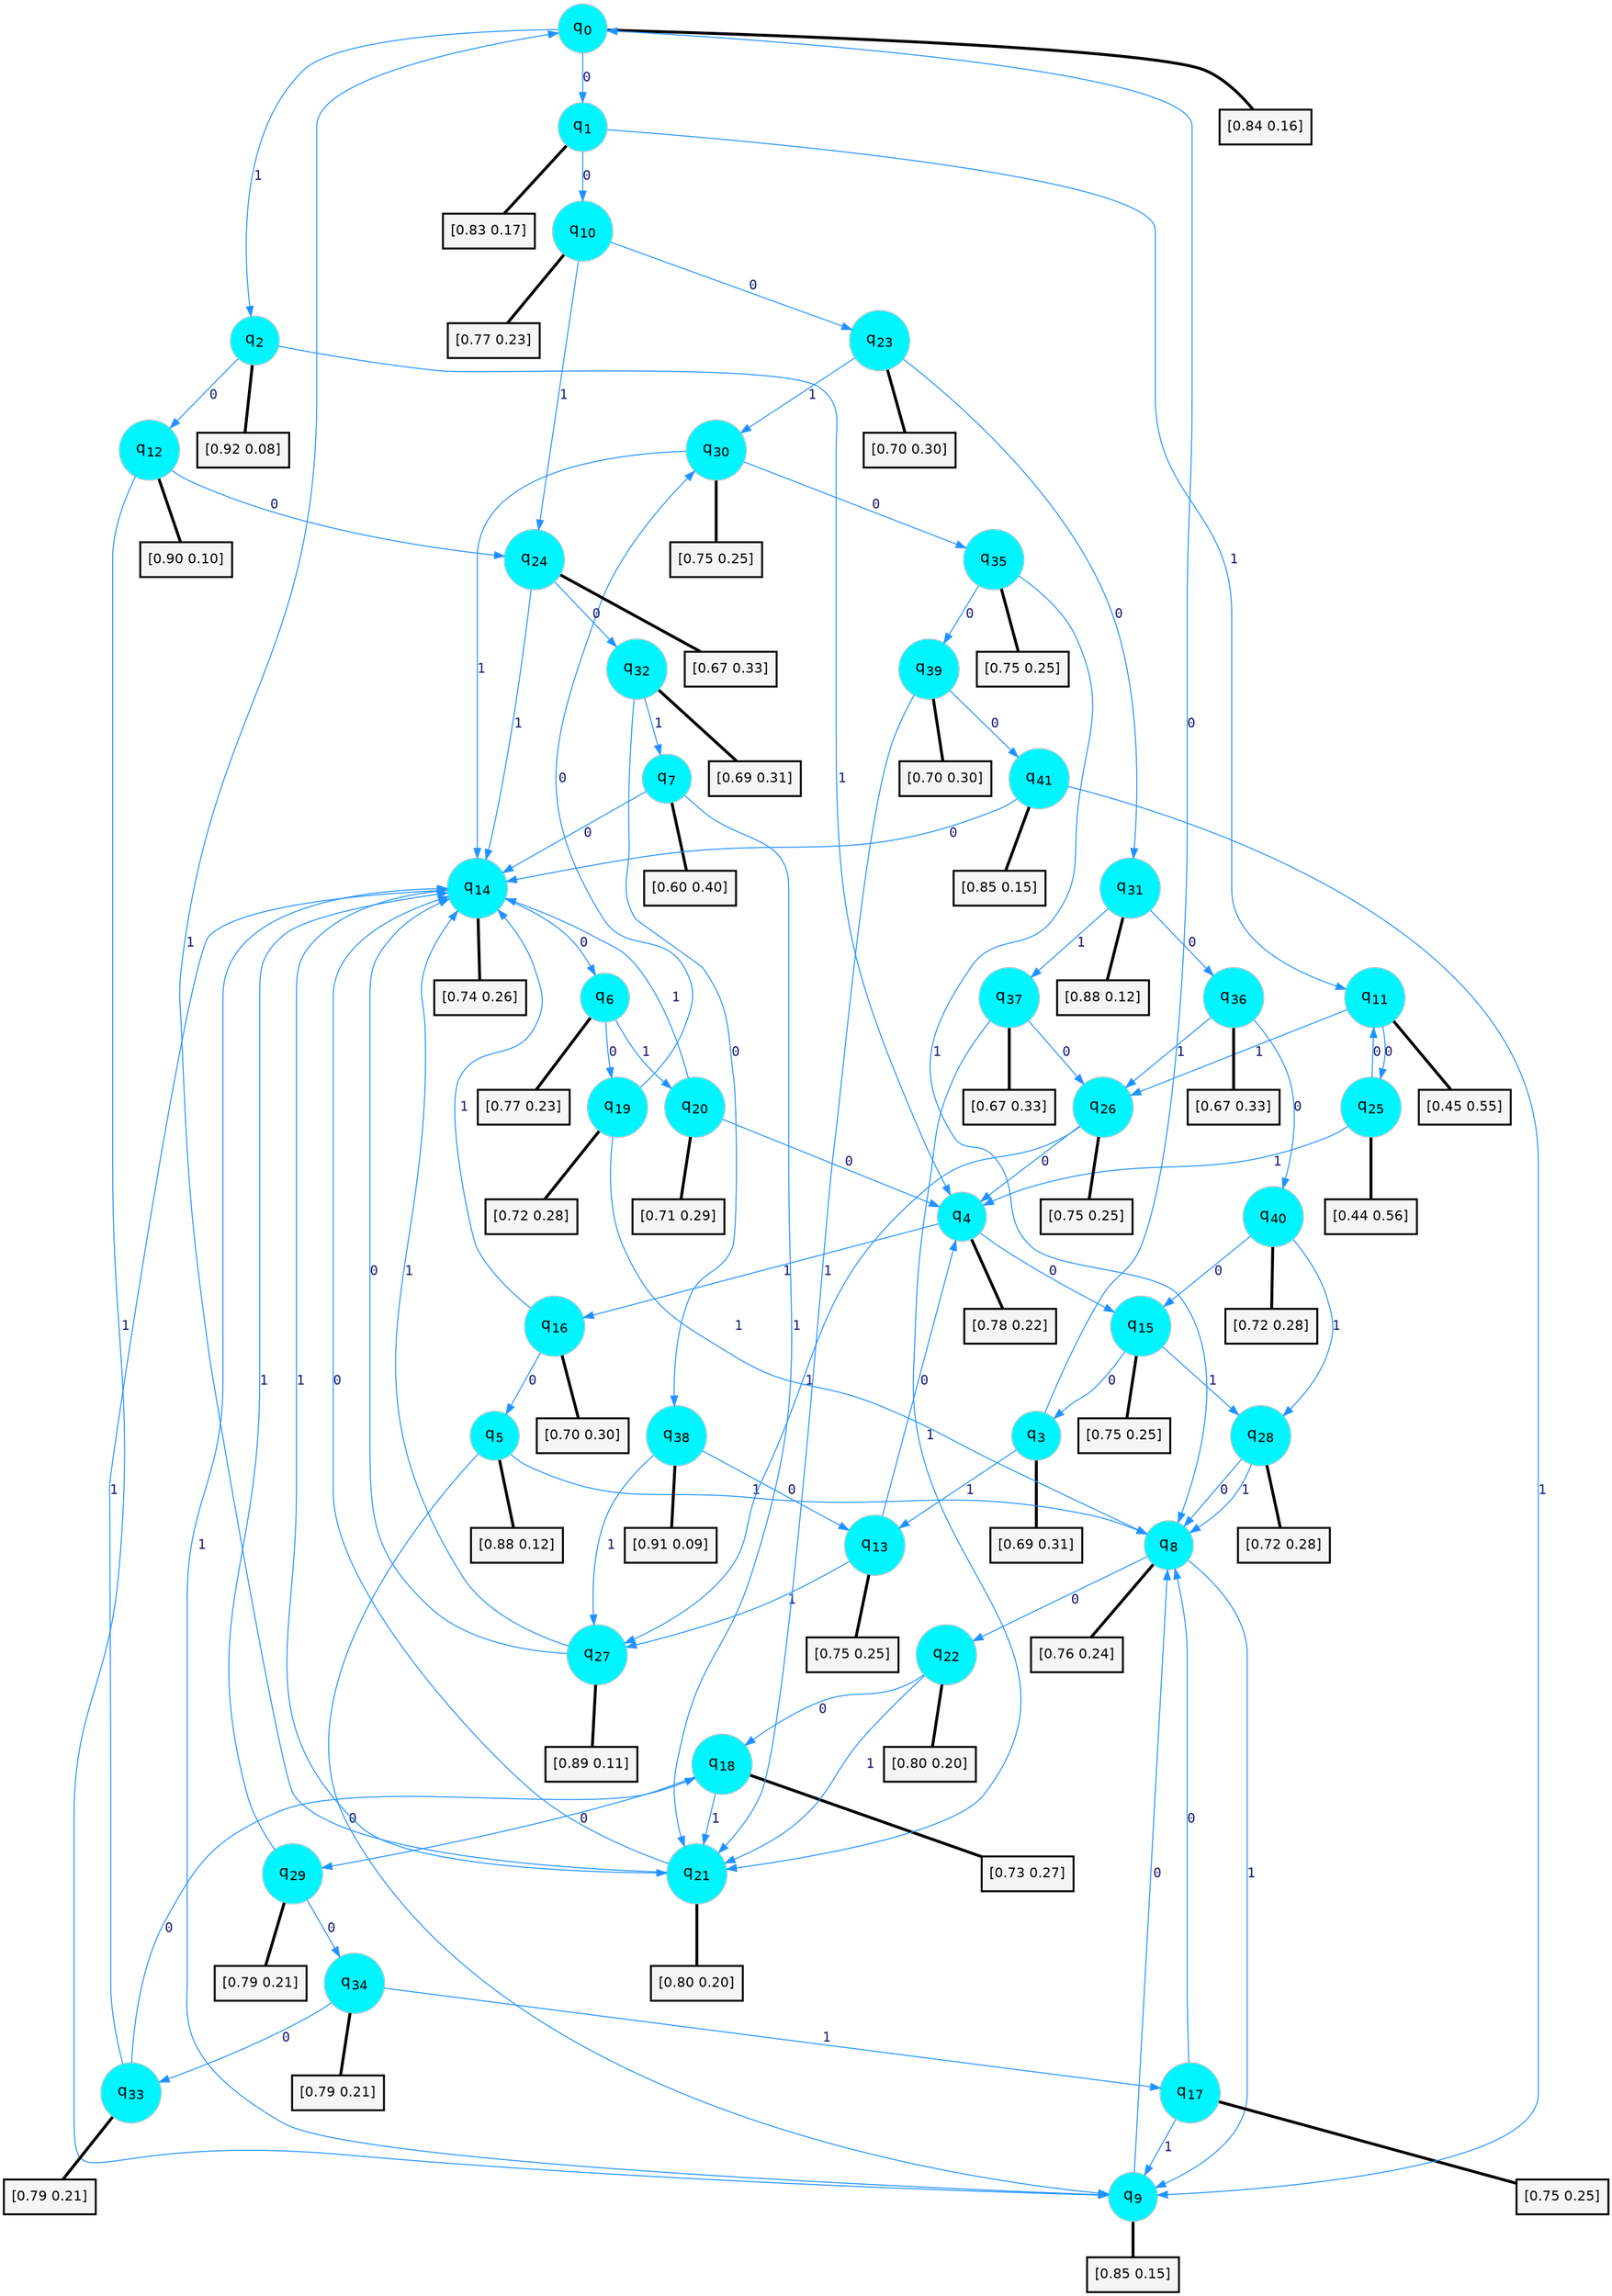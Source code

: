 digraph G {
graph [
bgcolor=transparent, dpi=300, rankdir=TD, size="40,25"];
node [
color=gray, fillcolor=turquoise1, fontcolor=black, fontname=Helvetica, fontsize=16, fontweight=bold, shape=circle, style=filled];
edge [
arrowsize=1, color=dodgerblue1, fontcolor=midnightblue, fontname=courier, fontweight=bold, penwidth=1, style=solid, weight=20];
0[label=<q<SUB>0</SUB>>];
1[label=<q<SUB>1</SUB>>];
2[label=<q<SUB>2</SUB>>];
3[label=<q<SUB>3</SUB>>];
4[label=<q<SUB>4</SUB>>];
5[label=<q<SUB>5</SUB>>];
6[label=<q<SUB>6</SUB>>];
7[label=<q<SUB>7</SUB>>];
8[label=<q<SUB>8</SUB>>];
9[label=<q<SUB>9</SUB>>];
10[label=<q<SUB>10</SUB>>];
11[label=<q<SUB>11</SUB>>];
12[label=<q<SUB>12</SUB>>];
13[label=<q<SUB>13</SUB>>];
14[label=<q<SUB>14</SUB>>];
15[label=<q<SUB>15</SUB>>];
16[label=<q<SUB>16</SUB>>];
17[label=<q<SUB>17</SUB>>];
18[label=<q<SUB>18</SUB>>];
19[label=<q<SUB>19</SUB>>];
20[label=<q<SUB>20</SUB>>];
21[label=<q<SUB>21</SUB>>];
22[label=<q<SUB>22</SUB>>];
23[label=<q<SUB>23</SUB>>];
24[label=<q<SUB>24</SUB>>];
25[label=<q<SUB>25</SUB>>];
26[label=<q<SUB>26</SUB>>];
27[label=<q<SUB>27</SUB>>];
28[label=<q<SUB>28</SUB>>];
29[label=<q<SUB>29</SUB>>];
30[label=<q<SUB>30</SUB>>];
31[label=<q<SUB>31</SUB>>];
32[label=<q<SUB>32</SUB>>];
33[label=<q<SUB>33</SUB>>];
34[label=<q<SUB>34</SUB>>];
35[label=<q<SUB>35</SUB>>];
36[label=<q<SUB>36</SUB>>];
37[label=<q<SUB>37</SUB>>];
38[label=<q<SUB>38</SUB>>];
39[label=<q<SUB>39</SUB>>];
40[label=<q<SUB>40</SUB>>];
41[label=<q<SUB>41</SUB>>];
42[label="[0.84 0.16]", shape=box,fontcolor=black, fontname=Helvetica, fontsize=14, penwidth=2, fillcolor=whitesmoke,color=black];
43[label="[0.83 0.17]", shape=box,fontcolor=black, fontname=Helvetica, fontsize=14, penwidth=2, fillcolor=whitesmoke,color=black];
44[label="[0.92 0.08]", shape=box,fontcolor=black, fontname=Helvetica, fontsize=14, penwidth=2, fillcolor=whitesmoke,color=black];
45[label="[0.69 0.31]", shape=box,fontcolor=black, fontname=Helvetica, fontsize=14, penwidth=2, fillcolor=whitesmoke,color=black];
46[label="[0.78 0.22]", shape=box,fontcolor=black, fontname=Helvetica, fontsize=14, penwidth=2, fillcolor=whitesmoke,color=black];
47[label="[0.88 0.12]", shape=box,fontcolor=black, fontname=Helvetica, fontsize=14, penwidth=2, fillcolor=whitesmoke,color=black];
48[label="[0.77 0.23]", shape=box,fontcolor=black, fontname=Helvetica, fontsize=14, penwidth=2, fillcolor=whitesmoke,color=black];
49[label="[0.60 0.40]", shape=box,fontcolor=black, fontname=Helvetica, fontsize=14, penwidth=2, fillcolor=whitesmoke,color=black];
50[label="[0.76 0.24]", shape=box,fontcolor=black, fontname=Helvetica, fontsize=14, penwidth=2, fillcolor=whitesmoke,color=black];
51[label="[0.85 0.15]", shape=box,fontcolor=black, fontname=Helvetica, fontsize=14, penwidth=2, fillcolor=whitesmoke,color=black];
52[label="[0.77 0.23]", shape=box,fontcolor=black, fontname=Helvetica, fontsize=14, penwidth=2, fillcolor=whitesmoke,color=black];
53[label="[0.45 0.55]", shape=box,fontcolor=black, fontname=Helvetica, fontsize=14, penwidth=2, fillcolor=whitesmoke,color=black];
54[label="[0.90 0.10]", shape=box,fontcolor=black, fontname=Helvetica, fontsize=14, penwidth=2, fillcolor=whitesmoke,color=black];
55[label="[0.75 0.25]", shape=box,fontcolor=black, fontname=Helvetica, fontsize=14, penwidth=2, fillcolor=whitesmoke,color=black];
56[label="[0.74 0.26]", shape=box,fontcolor=black, fontname=Helvetica, fontsize=14, penwidth=2, fillcolor=whitesmoke,color=black];
57[label="[0.75 0.25]", shape=box,fontcolor=black, fontname=Helvetica, fontsize=14, penwidth=2, fillcolor=whitesmoke,color=black];
58[label="[0.70 0.30]", shape=box,fontcolor=black, fontname=Helvetica, fontsize=14, penwidth=2, fillcolor=whitesmoke,color=black];
59[label="[0.75 0.25]", shape=box,fontcolor=black, fontname=Helvetica, fontsize=14, penwidth=2, fillcolor=whitesmoke,color=black];
60[label="[0.73 0.27]", shape=box,fontcolor=black, fontname=Helvetica, fontsize=14, penwidth=2, fillcolor=whitesmoke,color=black];
61[label="[0.72 0.28]", shape=box,fontcolor=black, fontname=Helvetica, fontsize=14, penwidth=2, fillcolor=whitesmoke,color=black];
62[label="[0.71 0.29]", shape=box,fontcolor=black, fontname=Helvetica, fontsize=14, penwidth=2, fillcolor=whitesmoke,color=black];
63[label="[0.80 0.20]", shape=box,fontcolor=black, fontname=Helvetica, fontsize=14, penwidth=2, fillcolor=whitesmoke,color=black];
64[label="[0.80 0.20]", shape=box,fontcolor=black, fontname=Helvetica, fontsize=14, penwidth=2, fillcolor=whitesmoke,color=black];
65[label="[0.70 0.30]", shape=box,fontcolor=black, fontname=Helvetica, fontsize=14, penwidth=2, fillcolor=whitesmoke,color=black];
66[label="[0.67 0.33]", shape=box,fontcolor=black, fontname=Helvetica, fontsize=14, penwidth=2, fillcolor=whitesmoke,color=black];
67[label="[0.44 0.56]", shape=box,fontcolor=black, fontname=Helvetica, fontsize=14, penwidth=2, fillcolor=whitesmoke,color=black];
68[label="[0.75 0.25]", shape=box,fontcolor=black, fontname=Helvetica, fontsize=14, penwidth=2, fillcolor=whitesmoke,color=black];
69[label="[0.89 0.11]", shape=box,fontcolor=black, fontname=Helvetica, fontsize=14, penwidth=2, fillcolor=whitesmoke,color=black];
70[label="[0.72 0.28]", shape=box,fontcolor=black, fontname=Helvetica, fontsize=14, penwidth=2, fillcolor=whitesmoke,color=black];
71[label="[0.79 0.21]", shape=box,fontcolor=black, fontname=Helvetica, fontsize=14, penwidth=2, fillcolor=whitesmoke,color=black];
72[label="[0.75 0.25]", shape=box,fontcolor=black, fontname=Helvetica, fontsize=14, penwidth=2, fillcolor=whitesmoke,color=black];
73[label="[0.88 0.12]", shape=box,fontcolor=black, fontname=Helvetica, fontsize=14, penwidth=2, fillcolor=whitesmoke,color=black];
74[label="[0.69 0.31]", shape=box,fontcolor=black, fontname=Helvetica, fontsize=14, penwidth=2, fillcolor=whitesmoke,color=black];
75[label="[0.79 0.21]", shape=box,fontcolor=black, fontname=Helvetica, fontsize=14, penwidth=2, fillcolor=whitesmoke,color=black];
76[label="[0.79 0.21]", shape=box,fontcolor=black, fontname=Helvetica, fontsize=14, penwidth=2, fillcolor=whitesmoke,color=black];
77[label="[0.75 0.25]", shape=box,fontcolor=black, fontname=Helvetica, fontsize=14, penwidth=2, fillcolor=whitesmoke,color=black];
78[label="[0.67 0.33]", shape=box,fontcolor=black, fontname=Helvetica, fontsize=14, penwidth=2, fillcolor=whitesmoke,color=black];
79[label="[0.67 0.33]", shape=box,fontcolor=black, fontname=Helvetica, fontsize=14, penwidth=2, fillcolor=whitesmoke,color=black];
80[label="[0.91 0.09]", shape=box,fontcolor=black, fontname=Helvetica, fontsize=14, penwidth=2, fillcolor=whitesmoke,color=black];
81[label="[0.70 0.30]", shape=box,fontcolor=black, fontname=Helvetica, fontsize=14, penwidth=2, fillcolor=whitesmoke,color=black];
82[label="[0.72 0.28]", shape=box,fontcolor=black, fontname=Helvetica, fontsize=14, penwidth=2, fillcolor=whitesmoke,color=black];
83[label="[0.85 0.15]", shape=box,fontcolor=black, fontname=Helvetica, fontsize=14, penwidth=2, fillcolor=whitesmoke,color=black];
0->1 [label=0];
0->2 [label=1];
0->42 [arrowhead=none, penwidth=3,color=black];
1->10 [label=0];
1->11 [label=1];
1->43 [arrowhead=none, penwidth=3,color=black];
2->12 [label=0];
2->4 [label=1];
2->44 [arrowhead=none, penwidth=3,color=black];
3->0 [label=0];
3->13 [label=1];
3->45 [arrowhead=none, penwidth=3,color=black];
4->15 [label=0];
4->16 [label=1];
4->46 [arrowhead=none, penwidth=3,color=black];
5->9 [label=0];
5->8 [label=1];
5->47 [arrowhead=none, penwidth=3,color=black];
6->19 [label=0];
6->20 [label=1];
6->48 [arrowhead=none, penwidth=3,color=black];
7->14 [label=0];
7->21 [label=1];
7->49 [arrowhead=none, penwidth=3,color=black];
8->22 [label=0];
8->9 [label=1];
8->50 [arrowhead=none, penwidth=3,color=black];
9->8 [label=0];
9->14 [label=1];
9->51 [arrowhead=none, penwidth=3,color=black];
10->23 [label=0];
10->24 [label=1];
10->52 [arrowhead=none, penwidth=3,color=black];
11->25 [label=0];
11->26 [label=1];
11->53 [arrowhead=none, penwidth=3,color=black];
12->24 [label=0];
12->9 [label=1];
12->54 [arrowhead=none, penwidth=3,color=black];
13->4 [label=0];
13->27 [label=1];
13->55 [arrowhead=none, penwidth=3,color=black];
14->6 [label=0];
14->21 [label=1];
14->56 [arrowhead=none, penwidth=3,color=black];
15->3 [label=0];
15->28 [label=1];
15->57 [arrowhead=none, penwidth=3,color=black];
16->5 [label=0];
16->14 [label=1];
16->58 [arrowhead=none, penwidth=3,color=black];
17->8 [label=0];
17->9 [label=1];
17->59 [arrowhead=none, penwidth=3,color=black];
18->29 [label=0];
18->21 [label=1];
18->60 [arrowhead=none, penwidth=3,color=black];
19->30 [label=0];
19->8 [label=1];
19->61 [arrowhead=none, penwidth=3,color=black];
20->4 [label=0];
20->14 [label=1];
20->62 [arrowhead=none, penwidth=3,color=black];
21->14 [label=0];
21->0 [label=1];
21->63 [arrowhead=none, penwidth=3,color=black];
22->18 [label=0];
22->21 [label=1];
22->64 [arrowhead=none, penwidth=3,color=black];
23->31 [label=0];
23->30 [label=1];
23->65 [arrowhead=none, penwidth=3,color=black];
24->32 [label=0];
24->14 [label=1];
24->66 [arrowhead=none, penwidth=3,color=black];
25->11 [label=0];
25->4 [label=1];
25->67 [arrowhead=none, penwidth=3,color=black];
26->4 [label=0];
26->27 [label=1];
26->68 [arrowhead=none, penwidth=3,color=black];
27->14 [label=0];
27->14 [label=1];
27->69 [arrowhead=none, penwidth=3,color=black];
28->8 [label=0];
28->8 [label=1];
28->70 [arrowhead=none, penwidth=3,color=black];
29->34 [label=0];
29->14 [label=1];
29->71 [arrowhead=none, penwidth=3,color=black];
30->35 [label=0];
30->14 [label=1];
30->72 [arrowhead=none, penwidth=3,color=black];
31->36 [label=0];
31->37 [label=1];
31->73 [arrowhead=none, penwidth=3,color=black];
32->38 [label=0];
32->7 [label=1];
32->74 [arrowhead=none, penwidth=3,color=black];
33->18 [label=0];
33->14 [label=1];
33->75 [arrowhead=none, penwidth=3,color=black];
34->33 [label=0];
34->17 [label=1];
34->76 [arrowhead=none, penwidth=3,color=black];
35->39 [label=0];
35->8 [label=1];
35->77 [arrowhead=none, penwidth=3,color=black];
36->40 [label=0];
36->26 [label=1];
36->78 [arrowhead=none, penwidth=3,color=black];
37->26 [label=0];
37->21 [label=1];
37->79 [arrowhead=none, penwidth=3,color=black];
38->13 [label=0];
38->27 [label=1];
38->80 [arrowhead=none, penwidth=3,color=black];
39->41 [label=0];
39->21 [label=1];
39->81 [arrowhead=none, penwidth=3,color=black];
40->15 [label=0];
40->28 [label=1];
40->82 [arrowhead=none, penwidth=3,color=black];
41->14 [label=0];
41->9 [label=1];
41->83 [arrowhead=none, penwidth=3,color=black];
}

